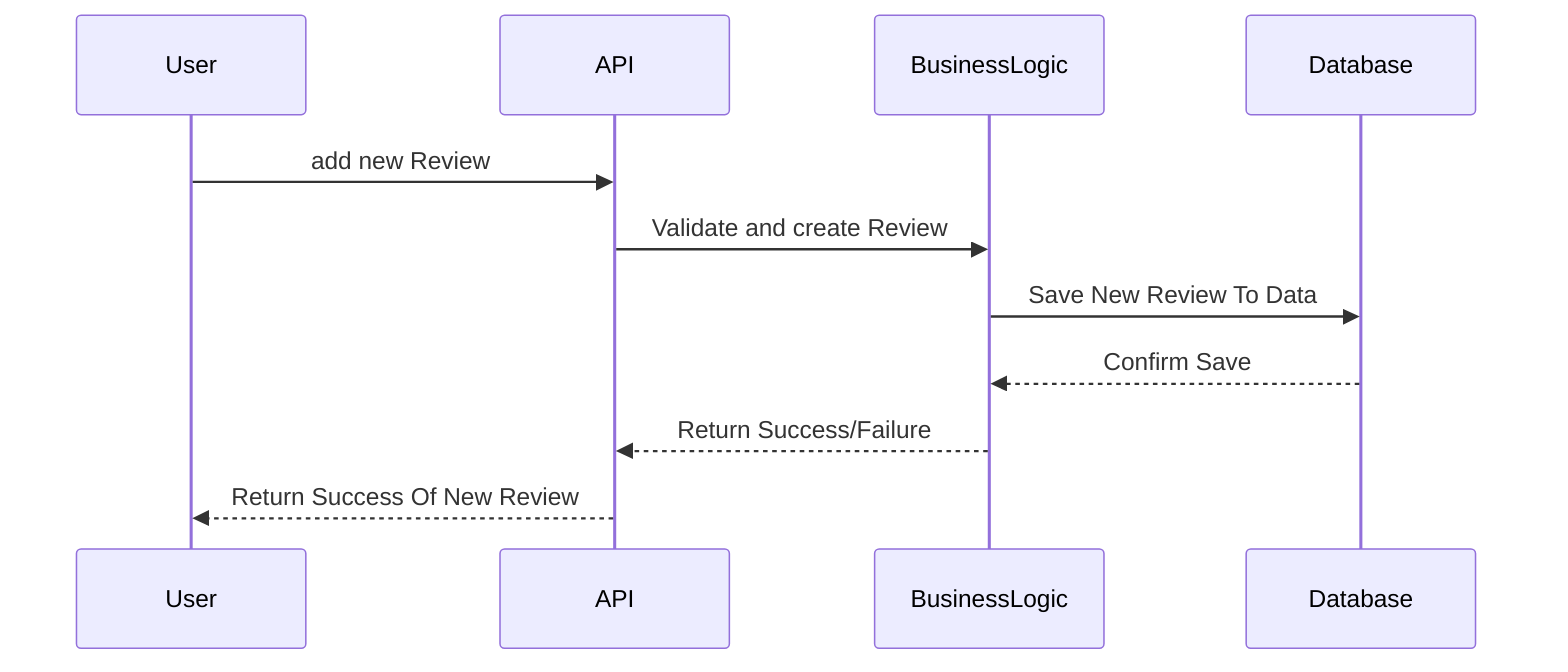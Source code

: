 sequenceDiagram
    participant User
    participant API
    participant BusinessLogic
    participant Database

    User->>API: add new Review
    API->>BusinessLogic: Validate and create Review
    BusinessLogic->>Database: Save New Review To Data
    Database-->>BusinessLogic: Confirm Save
    BusinessLogic-->>API: Return Success/Failure
    API-->>User: Return Success Of New Review
